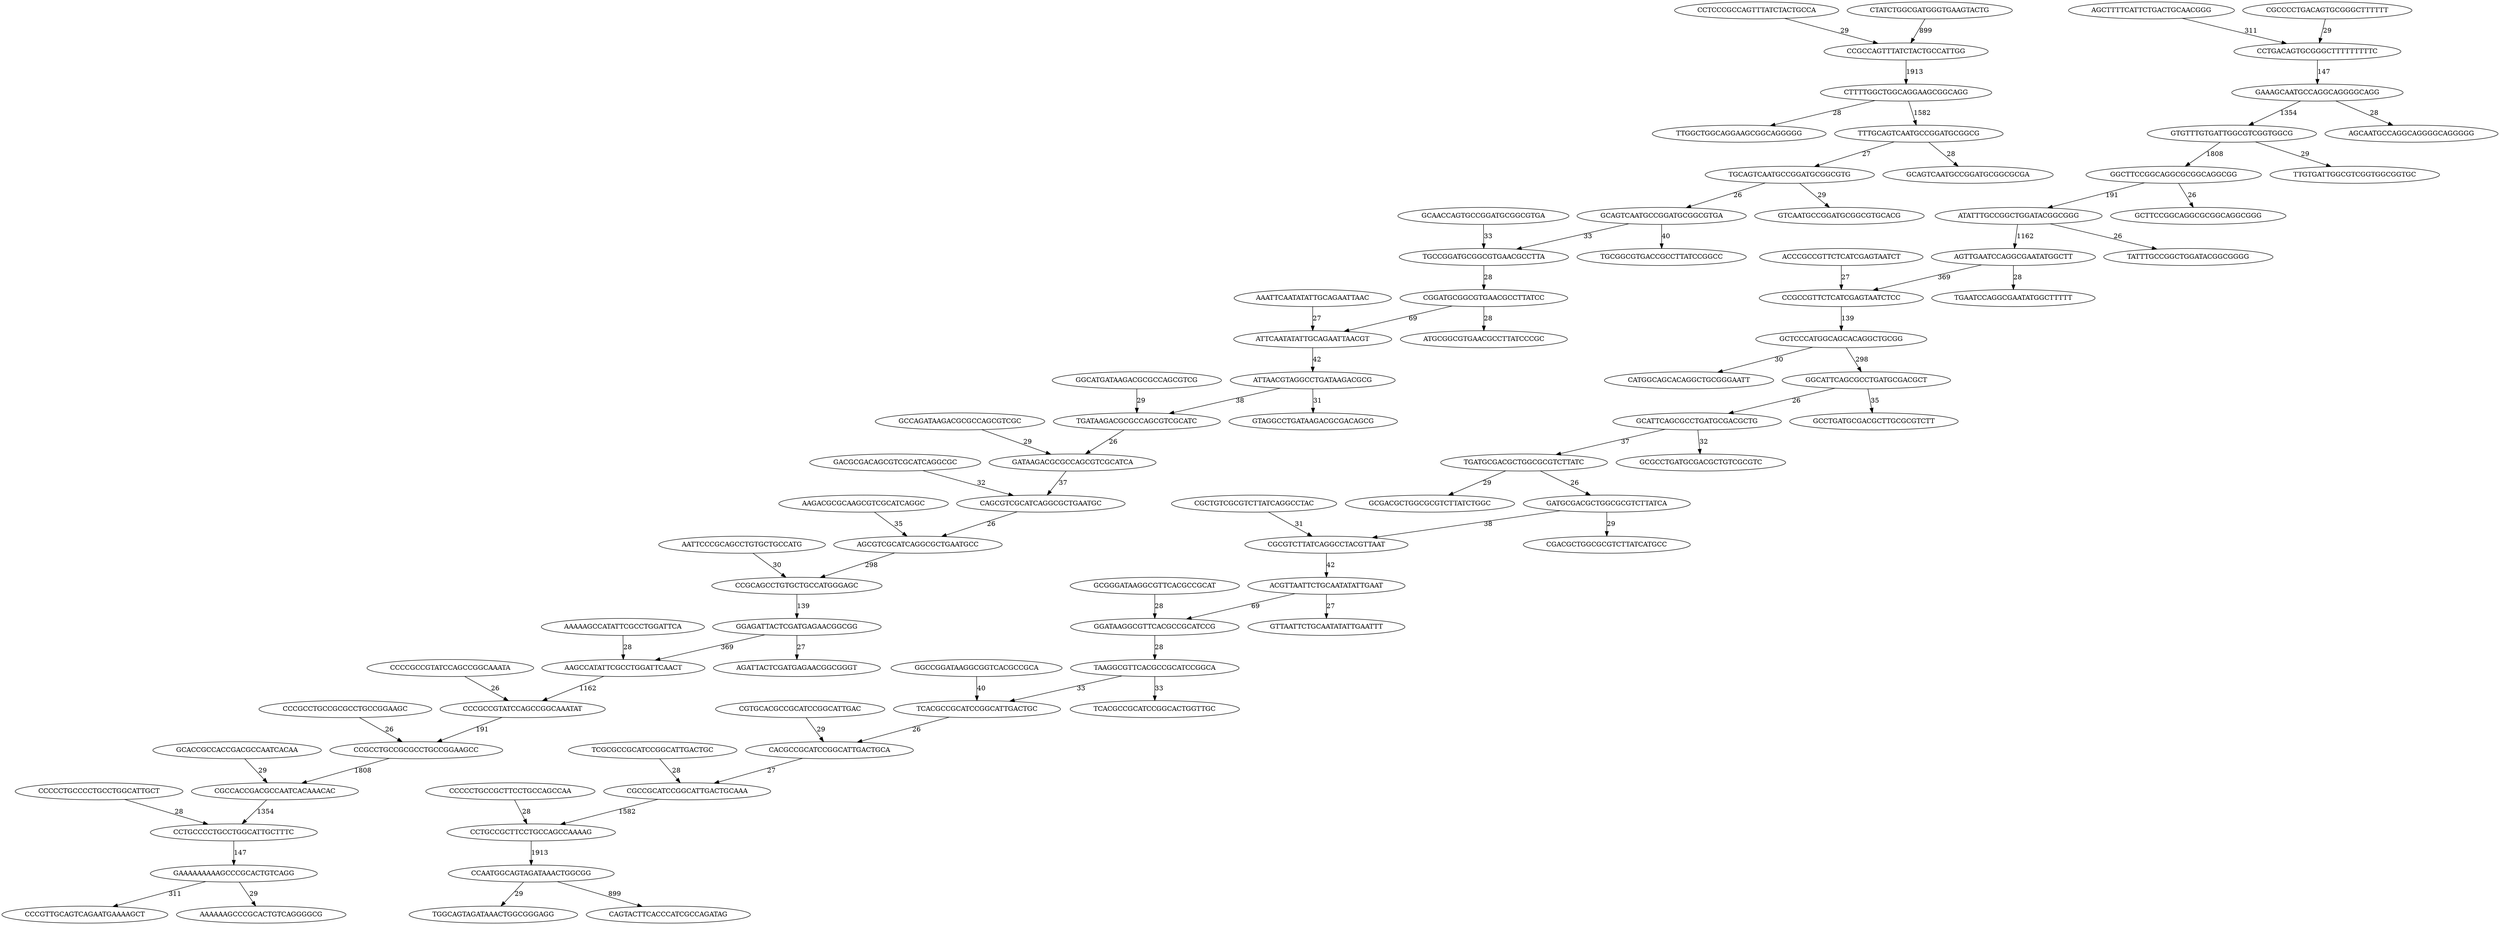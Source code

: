 digraph G {
	CTTTTGGCTGGCAGGAAGCGGCAGG -> TTGGCTGGCAGGAAGCGGCAGGGGG [label="28"];
	CTTTTGGCTGGCAGGAAGCGGCAGG -> TTTGCAGTCAATGCCGGATGCGGCG [label="1582"];
	TGCAGTCAATGCCGGATGCGGCGTG -> GCAGTCAATGCCGGATGCGGCGTGA [label="26"];
	TGCAGTCAATGCCGGATGCGGCGTG -> GTCAATGCCGGATGCGGCGTGCACG [label="29"];
	AAGACGCGCAAGCGTCGCATCAGGC -> AGCGTCGCATCAGGCGCTGAATGCC [label="35"];
	AAATTCAATATATTGCAGAATTAAC -> ATTCAATATATTGCAGAATTAACGT [label="27"];
	ATTCAATATATTGCAGAATTAACGT -> ATTAACGTAGGCCTGATAAGACGCG [label="42"];
	CCTCCCGCCAGTTTATCTACTGCCA -> CCGCCAGTTTATCTACTGCCATTGG [label="29"];
	TGCCGGATGCGGCGTGAACGCCTTA -> CGGATGCGGCGTGAACGCCTTATCC [label="28"];
	CCCCCTGCCCCTGCCTGGCATTGCT -> CCTGCCCCTGCCTGGCATTGCTTTC [label="28"];
	GACGCGACAGCGTCGCATCAGGCGC -> CAGCGTCGCATCAGGCGCTGAATGC [label="32"];
	GCTCCCATGGCAGCACAGGCTGCGG -> CATGGCAGCACAGGCTGCGGGAATT [label="30"];
	GCTCCCATGGCAGCACAGGCTGCGG -> GGCATTCAGCGCCTGATGCGACGCT [label="298"];
	GGATAAGGCGTTCACGCCGCATCCG -> TAAGGCGTTCACGCCGCATCCGGCA [label="28"];
	CCTGCCCCTGCCTGGCATTGCTTTC -> GAAAAAAAAAGCCCGCACTGTCAGG [label="147"];
	CCGCCGTTCTCATCGAGTAATCTCC -> GCTCCCATGGCAGCACAGGCTGCGG [label="139"];
	CACGCCGCATCCGGCATTGACTGCA -> CGCCGCATCCGGCATTGACTGCAAA [label="27"];
	CGGATGCGGCGTGAACGCCTTATCC -> ATTCAATATATTGCAGAATTAACGT [label="69"];
	CGGATGCGGCGTGAACGCCTTATCC -> ATGCGGCGTGAACGCCTTATCCCGC [label="28"];
	GGCCGGATAAGGCGGTCACGCCGCA -> TCACGCCGCATCCGGCATTGACTGC [label="40"];
	GGAGATTACTCGATGAGAACGGCGG -> AGATTACTCGATGAGAACGGCGGGT [label="27"];
	GGAGATTACTCGATGAGAACGGCGG -> AAGCCATATTCGCCTGGATTCAACT [label="369"];
	AGCTTTTCATTCTGACTGCAACGGG -> CCTGACAGTGCGGGCTTTTTTTTTC [label="311"];
	TGATAAGACGCGCCAGCGTCGCATC -> GATAAGACGCGCCAGCGTCGCATCA [label="26"];
	GGCATTCAGCGCCTGATGCGACGCT -> GCATTCAGCGCCTGATGCGACGCTG [label="26"];
	GGCATTCAGCGCCTGATGCGACGCT -> GCCTGATGCGACGCTTGCGCGTCTT [label="35"];
	TGATGCGACGCTGGCGCGTCTTATC -> GCGACGCTGGCGCGTCTTATCTGGC [label="29"];
	TGATGCGACGCTGGCGCGTCTTATC -> GATGCGACGCTGGCGCGTCTTATCA [label="26"];
	CCTGCCGCTTCCTGCCAGCCAAAAG -> CCAATGGCAGTAGATAAACTGGCGG [label="1913"];
	GGCATGATAAGACGCGCCAGCGTCG -> TGATAAGACGCGCCAGCGTCGCATC [label="29"];
	TCACGCCGCATCCGGCATTGACTGC -> CACGCCGCATCCGGCATTGACTGCA [label="26"];
	CCGCAGCCTGTGCTGCCATGGGAGC -> GGAGATTACTCGATGAGAACGGCGG [label="139"];
	CGCCACCGACGCCAATCACAAACAC -> CCTGCCCCTGCCTGGCATTGCTTTC [label="1354"];
	CCCCGCCGTATCCAGCCGGCAAATA -> CCCGCCGTATCCAGCCGGCAAATAT [label="26"];
	CGCGTCTTATCAGGCCTACGTTAAT -> ACGTTAATTCTGCAATATATTGAAT [label="42"];
	AAAAAGCCATATTCGCCTGGATTCA -> AAGCCATATTCGCCTGGATTCAACT [label="28"];
	CCGCCTGCCGCGCCTGCCGGAAGCC -> CGCCACCGACGCCAATCACAAACAC [label="1808"];
	CGCCCCTGACAGTGCGGGCTTTTTT -> CCTGACAGTGCGGGCTTTTTTTTTC [label="29"];
	AATTCCCGCAGCCTGTGCTGCCATG -> CCGCAGCCTGTGCTGCCATGGGAGC [label="30"];
	GCACCGCCACCGACGCCAATCACAA -> CGCCACCGACGCCAATCACAAACAC [label="29"];
	GCAGTCAATGCCGGATGCGGCGTGA -> TGCCGGATGCGGCGTGAACGCCTTA [label="33"];
	GCAGTCAATGCCGGATGCGGCGTGA -> TGCGGCGTGACCGCCTTATCCGGCC [label="40"];
	GGCTTCCGGCAGGCGCGGCAGGCGG -> ATATTTGCCGGCTGGATACGGCGGG [label="191"];
	GGCTTCCGGCAGGCGCGGCAGGCGG -> GCTTCCGGCAGGCGCGGCAGGCGGG [label="26"];
	GATAAGACGCGCCAGCGTCGCATCA -> CAGCGTCGCATCAGGCGCTGAATGC [label="37"];
	GATGCGACGCTGGCGCGTCTTATCA -> CGACGCTGGCGCGTCTTATCATGCC [label="29"];
	GATGCGACGCTGGCGCGTCTTATCA -> CGCGTCTTATCAGGCCTACGTTAAT [label="38"];
	GCCAGATAAGACGCGCCAGCGTCGC -> GATAAGACGCGCCAGCGTCGCATCA [label="29"];
	CGCTGTCGCGTCTTATCAGGCCTAC -> CGCGTCTTATCAGGCCTACGTTAAT [label="31"];
	ATTAACGTAGGCCTGATAAGACGCG -> TGATAAGACGCGCCAGCGTCGCATC [label="38"];
	ATTAACGTAGGCCTGATAAGACGCG -> GTAGGCCTGATAAGACGCGACAGCG [label="31"];
	GAAAAAAAAAGCCCGCACTGTCAGG -> CCCGTTGCAGTCAGAATGAAAAGCT [label="311"];
	GAAAAAAAAAGCCCGCACTGTCAGG -> AAAAAAGCCCGCACTGTCAGGGGCG [label="29"];
	CAGCGTCGCATCAGGCGCTGAATGC -> AGCGTCGCATCAGGCGCTGAATGCC [label="26"];
	GCGGGATAAGGCGTTCACGCCGCAT -> GGATAAGGCGTTCACGCCGCATCCG [label="28"];
	GTGTTTGTGATTGGCGTCGGTGGCG -> GGCTTCCGGCAGGCGCGGCAGGCGG [label="1808"];
	GTGTTTGTGATTGGCGTCGGTGGCG -> TTGTGATTGGCGTCGGTGGCGGTGC [label="29"];
	AAGCCATATTCGCCTGGATTCAACT -> CCCGCCGTATCCAGCCGGCAAATAT [label="1162"];
	CCTGACAGTGCGGGCTTTTTTTTTC -> GAAAGCAATGCCAGGCAGGGGCAGG [label="147"];
	CCCGCCTGCCGCGCCTGCCGGAAGC -> CCGCCTGCCGCGCCTGCCGGAAGCC [label="26"];
	CGCCGCATCCGGCATTGACTGCAAA -> CCTGCCGCTTCCTGCCAGCCAAAAG [label="1582"];
	CCGCCAGTTTATCTACTGCCATTGG -> CTTTTGGCTGGCAGGAAGCGGCAGG [label="1913"];
	ACCCGCCGTTCTCATCGAGTAATCT -> CCGCCGTTCTCATCGAGTAATCTCC [label="27"];
	GCATTCAGCGCCTGATGCGACGCTG -> TGATGCGACGCTGGCGCGTCTTATC [label="37"];
	GCATTCAGCGCCTGATGCGACGCTG -> GCGCCTGATGCGACGCTGTCGCGTC [label="32"];
	GCAACCAGTGCCGGATGCGGCGTGA -> TGCCGGATGCGGCGTGAACGCCTTA [label="33"];
	CTATCTGGCGATGGGTGAAGTACTG -> CCGCCAGTTTATCTACTGCCATTGG [label="899"];
	CCCCCTGCCGCTTCCTGCCAGCCAA -> CCTGCCGCTTCCTGCCAGCCAAAAG [label="28"];
	AGCGTCGCATCAGGCGCTGAATGCC -> CCGCAGCCTGTGCTGCCATGGGAGC [label="298"];
	CGTGCACGCCGCATCCGGCATTGAC -> CACGCCGCATCCGGCATTGACTGCA [label="29"];
	AGTTGAATCCAGGCGAATATGGCTT -> CCGCCGTTCTCATCGAGTAATCTCC [label="369"];
	AGTTGAATCCAGGCGAATATGGCTT -> TGAATCCAGGCGAATATGGCTTTTT [label="28"];
	ATATTTGCCGGCTGGATACGGCGGG -> TATTTGCCGGCTGGATACGGCGGGG [label="26"];
	ATATTTGCCGGCTGGATACGGCGGG -> AGTTGAATCCAGGCGAATATGGCTT [label="1162"];
	CCAATGGCAGTAGATAAACTGGCGG -> TGGCAGTAGATAAACTGGCGGGAGG [label="29"];
	CCAATGGCAGTAGATAAACTGGCGG -> CAGTACTTCACCCATCGCCAGATAG [label="899"];
	TCGCGCCGCATCCGGCATTGACTGC -> CGCCGCATCCGGCATTGACTGCAAA [label="28"];
	TAAGGCGTTCACGCCGCATCCGGCA -> TCACGCCGCATCCGGCACTGGTTGC [label="33"];
	TAAGGCGTTCACGCCGCATCCGGCA -> TCACGCCGCATCCGGCATTGACTGC [label="33"];
	GAAAGCAATGCCAGGCAGGGGCAGG -> AGCAATGCCAGGCAGGGGCAGGGGG [label="28"];
	GAAAGCAATGCCAGGCAGGGGCAGG -> GTGTTTGTGATTGGCGTCGGTGGCG [label="1354"];
	CCCGCCGTATCCAGCCGGCAAATAT -> CCGCCTGCCGCGCCTGCCGGAAGCC [label="191"];
	ACGTTAATTCTGCAATATATTGAAT -> GTTAATTCTGCAATATATTGAATTT [label="27"];
	ACGTTAATTCTGCAATATATTGAAT -> GGATAAGGCGTTCACGCCGCATCCG [label="69"];
	TTTGCAGTCAATGCCGGATGCGGCG -> GCAGTCAATGCCGGATGCGGCGCGA [label="28"];
	TTTGCAGTCAATGCCGGATGCGGCG -> TGCAGTCAATGCCGGATGCGGCGTG [label="27"];
}
